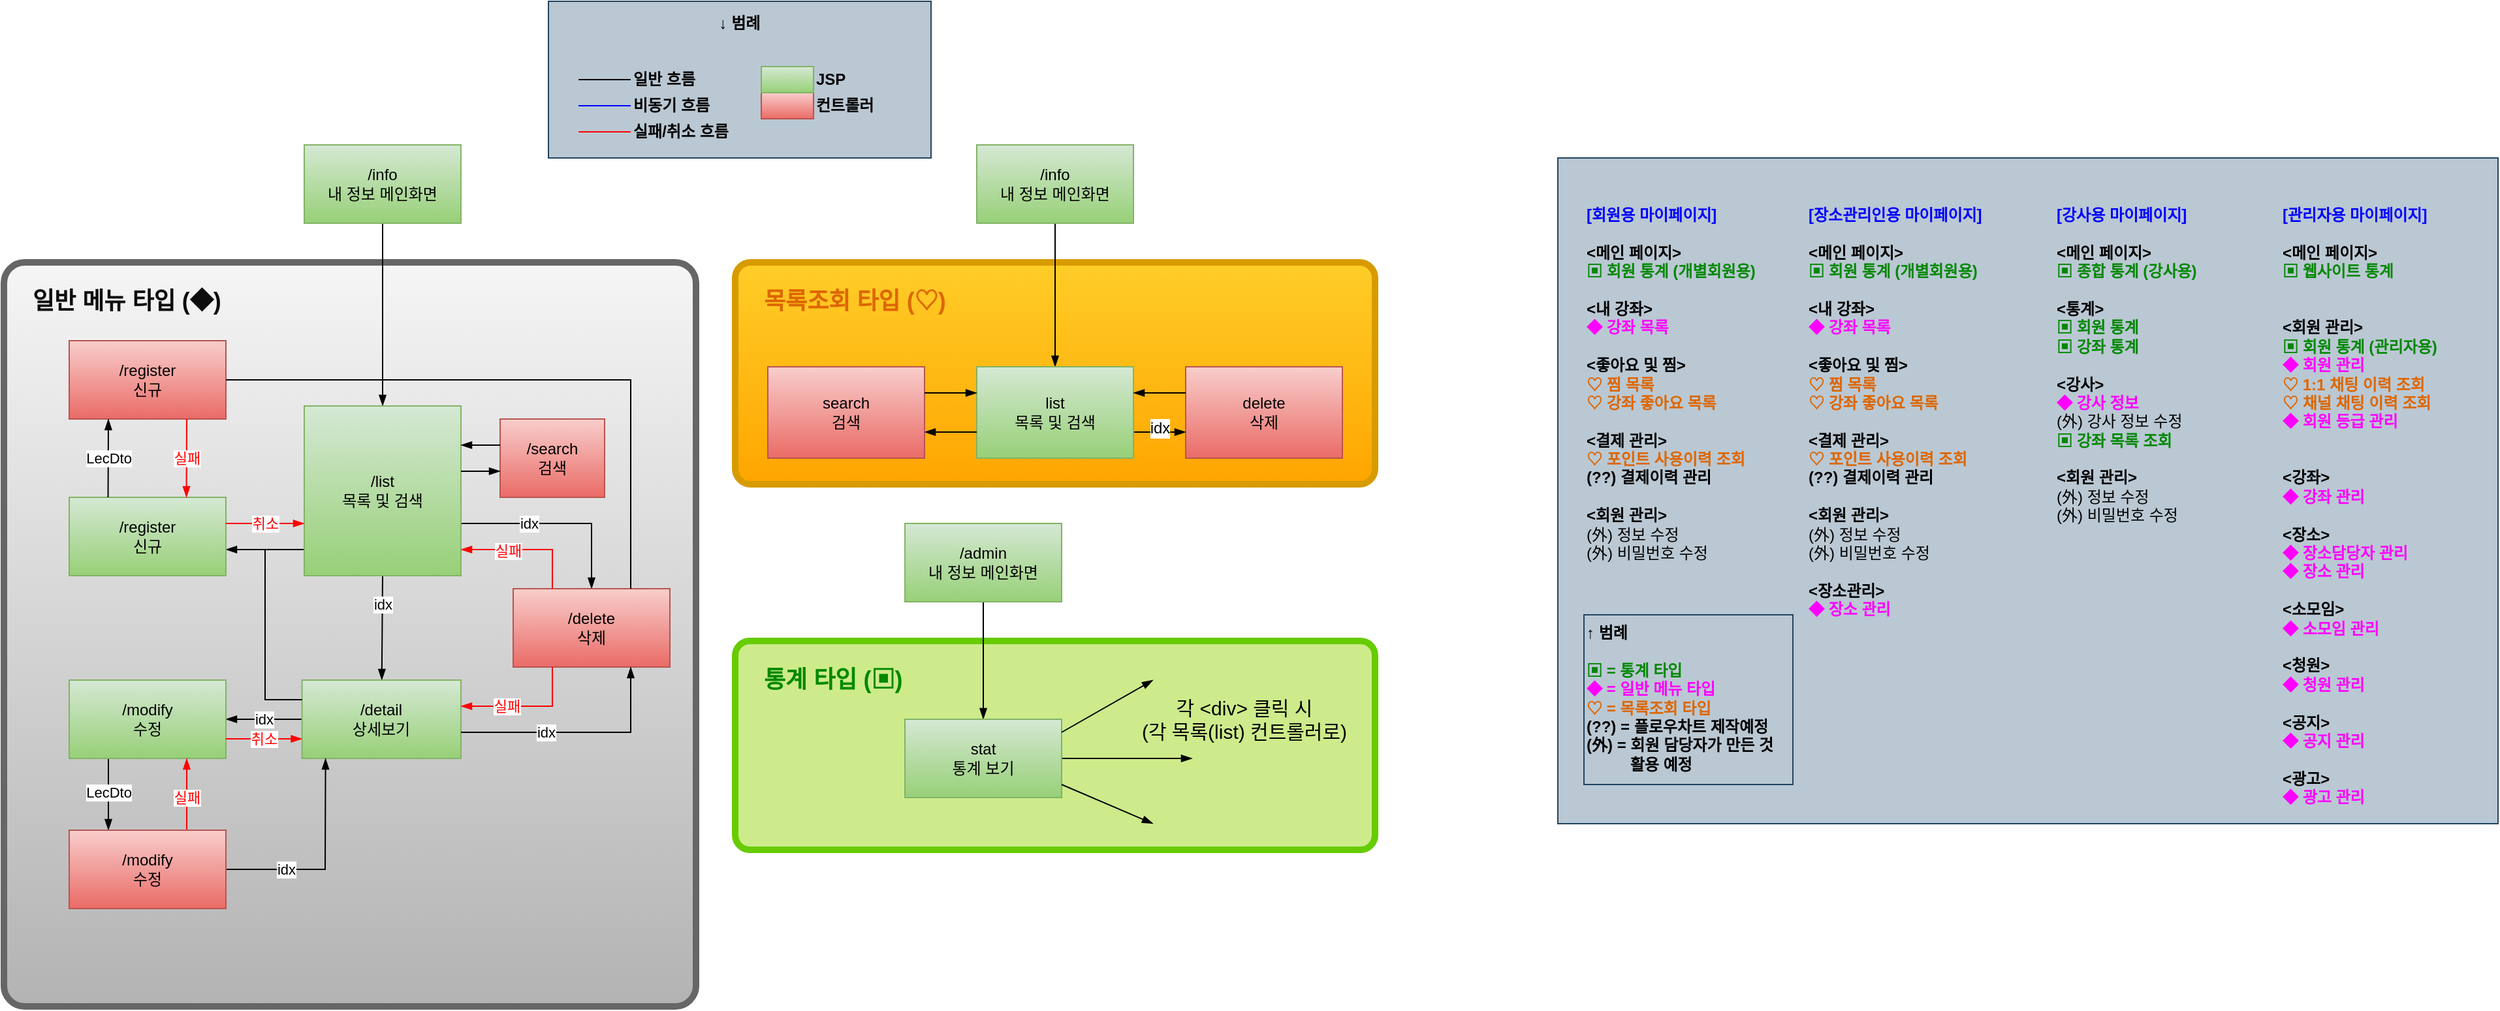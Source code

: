 <mxfile>
    <diagram id="RmZjZkCMfIwHBtA9lcZL" name="페이지-1">
        <mxGraphModel dx="1294" dy="606" grid="1" gridSize="10" guides="1" tooltips="1" connect="1" arrows="1" fold="1" page="1" pageScale="1" pageWidth="827" pageHeight="1169" math="0" shadow="0">
            <root>
                <mxCell id="0"/>
                <mxCell id="1" parent="0"/>
                <mxCell id="256" value="&lt;b&gt;↓ 범례&lt;br&gt;&lt;br&gt;&lt;br&gt;&lt;br&gt;&lt;br&gt;&lt;br&gt;&lt;br&gt;&lt;/b&gt;" style="rounded=0;whiteSpace=wrap;html=1;labelBackgroundColor=none;fontSize=12;strokeColor=#23445d;fillColor=#bac8d3;" parent="1" vertex="1">
                    <mxGeometry x="657" y="190" width="293" height="120" as="geometry"/>
                </mxCell>
                <mxCell id="255" value="" style="rounded=0;whiteSpace=wrap;html=1;labelBackgroundColor=#ffffff;fontSize=12;strokeColor=#23445d;fillColor=#bac8d3;" parent="1" vertex="1">
                    <mxGeometry x="1430" y="310" width="720" height="510" as="geometry"/>
                </mxCell>
                <mxCell id="249" value="&lt;font color=&quot;#0000ff&quot;&gt;&lt;span&gt;[관리자용 마이페이지]&lt;/span&gt;&lt;br&gt;&lt;/font&gt;&lt;br&gt;&amp;lt;메인 페이지&amp;gt;&lt;br&gt;&lt;font color=&quot;#008800&quot;&gt;▣ 웹사이트 통계&lt;br&gt;&lt;/font&gt;&lt;br&gt;&lt;br&gt;&amp;lt;회원 관리&amp;gt;&lt;br&gt;&lt;font color=&quot;#008800&quot;&gt;▣&amp;nbsp;회원 통계 (관리자용)&lt;br&gt;&lt;/font&gt;&lt;font color=&quot;#ff00ff&quot;&gt;◆&amp;nbsp;회원 관리&lt;br&gt;&lt;/font&gt;&lt;font color=&quot;#dd6600&quot;&gt;♡ 1:1 채팅 이력 조회&lt;br&gt;♡ 채널 채팅 이력 조회&lt;br&gt;&lt;/font&gt;&lt;font color=&quot;#ff00ff&quot;&gt;◆&amp;nbsp;회원 등급 관리&lt;br&gt;&lt;/font&gt;&lt;br&gt;&lt;br&gt;&amp;lt;강좌&amp;gt;&lt;br&gt;&lt;font color=&quot;#ff00ff&quot;&gt;◆&amp;nbsp;강좌 관리&lt;br&gt;&lt;/font&gt;&lt;br&gt;&amp;lt;장소&amp;gt;&lt;br&gt;&lt;font color=&quot;#ff00ff&quot;&gt;◆&amp;nbsp;장소담당자 관리&lt;/font&gt;&lt;br style=&quot;font-family: &amp;#34;helvetica&amp;#34;&quot;&gt;&lt;span style=&quot;color: rgb(255 , 0 , 255)&quot;&gt;◆ 장소 관리&lt;/span&gt;&lt;font color=&quot;#ff00ff&quot;&gt;&lt;br&gt;&lt;/font&gt;&lt;br&gt;&amp;lt;소모임&amp;gt;&lt;br&gt;&lt;font color=&quot;#ff00ff&quot;&gt;◆ 소모임 관리&lt;br&gt;&lt;/font&gt;&lt;br&gt;&amp;lt;청원&amp;gt;&lt;br&gt;&lt;font color=&quot;#ff00ff&quot;&gt;◆&amp;nbsp;청원 관리&lt;br&gt;&lt;/font&gt;&lt;br&gt;&amp;lt;공지&amp;gt;&lt;br&gt;&lt;font color=&quot;#ff00ff&quot;&gt;◆&amp;nbsp;공지 관리&lt;br&gt;&lt;/font&gt;&lt;br&gt;&amp;lt;광고&amp;gt;&lt;br&gt;&lt;font color=&quot;#ff00ff&quot;&gt;◆&amp;nbsp;광고 관리&lt;/font&gt;" style="text;whiteSpace=wrap;html=1;fontSize=12;fontStyle=1;shadow=0;" parent="1" vertex="1">
                    <mxGeometry x="1983" y="340" width="140" height="450" as="geometry"/>
                </mxCell>
                <mxCell id="248" value="" style="rounded=1;whiteSpace=wrap;html=1;arcSize=7;gradientColor=#ffa500;fillColor=#ffcd28;strokeColor=#d79b00;strokeWidth=5;" parent="1" vertex="1">
                    <mxGeometry x="800" y="390" width="490" height="170" as="geometry"/>
                </mxCell>
                <mxCell id="245" value="" style="rounded=1;whiteSpace=wrap;html=1;arcSize=3;gradientColor=#b3b3b3;fillColor=#f5f5f5;strokeColor=#666666;strokeWidth=5;" parent="1" vertex="1">
                    <mxGeometry x="240" y="390" width="530" height="570" as="geometry"/>
                </mxCell>
                <mxCell id="233" value="" style="rounded=1;whiteSpace=wrap;html=1;arcSize=7;fillColor=#cdeb8b;strokeWidth=5;strokeColor=#66CC00;" parent="1" vertex="1">
                    <mxGeometry x="800" y="680" width="490" height="160" as="geometry"/>
                </mxCell>
                <mxCell id="6" value="" style="edgeStyle=none;html=1;entryX=0.5;entryY=0;entryDx=0;entryDy=0;endArrow=blockThin;endFill=1;" parent="1" source="7" target="13" edge="1">
                    <mxGeometry relative="1" as="geometry"/>
                </mxCell>
                <mxCell id="7" value="/info&lt;br&gt;내 정보 메인화면" style="rounded=0;whiteSpace=wrap;html=1;fillColor=#d5e8d4;strokeColor=#82b366;gradientColor=#97d077;" parent="1" vertex="1">
                    <mxGeometry x="470.0" y="300" width="120" height="60" as="geometry"/>
                </mxCell>
                <mxCell id="8" value="" style="edgeStyle=none;html=1;endArrow=blockThin;endFill=1;exitX=0.5;exitY=1;exitDx=0;exitDy=0;" parent="1" source="13" target="17" edge="1">
                    <mxGeometry relative="1" as="geometry">
                        <mxPoint x="618" y="750" as="targetPoint"/>
                        <Array as="points"/>
                    </mxGeometry>
                </mxCell>
                <mxCell id="9" value="&lt;font&gt;idx&lt;/font&gt;" style="edgeLabel;html=1;align=center;verticalAlign=middle;resizable=0;points=[];" parent="8" vertex="1" connectable="0">
                    <mxGeometry x="0.4" y="1" relative="1" as="geometry">
                        <mxPoint x="-1" y="-34" as="offset"/>
                    </mxGeometry>
                </mxCell>
                <mxCell id="10" value="" style="edgeStyle=none;rounded=0;html=1;entryX=0.5;entryY=0;entryDx=0;entryDy=0;endArrow=blockThin;endFill=1;" parent="1" target="18" edge="1">
                    <mxGeometry relative="1" as="geometry">
                        <mxPoint x="678.29" y="590" as="targetPoint"/>
                        <Array as="points">
                            <mxPoint x="690" y="590"/>
                        </Array>
                        <mxPoint x="590" y="590" as="sourcePoint"/>
                    </mxGeometry>
                </mxCell>
                <mxCell id="11" value="idx" style="edgeLabel;html=1;align=center;verticalAlign=middle;resizable=0;points=[];" parent="10" vertex="1" connectable="0">
                    <mxGeometry x="0.167" y="-2" relative="1" as="geometry">
                        <mxPoint x="-36" y="-2" as="offset"/>
                    </mxGeometry>
                </mxCell>
                <mxCell id="12" value="" style="edgeStyle=none;rounded=0;html=1;fontColor=#0D0D0D;startArrow=none;startFill=0;endArrow=blockThin;endFill=1;entryX=1;entryY=0.667;entryDx=0;entryDy=0;entryPerimeter=0;" parent="1" target="26" edge="1">
                    <mxGeometry relative="1" as="geometry">
                        <mxPoint x="470" y="610" as="sourcePoint"/>
                    </mxGeometry>
                </mxCell>
                <mxCell id="13" value="/list&lt;br&gt;목록 및 검색" style="rounded=0;whiteSpace=wrap;html=1;fillColor=#d5e8d4;strokeColor=#82b366;gradientColor=#97d077;" parent="1" vertex="1">
                    <mxGeometry x="470" y="500" width="120" height="130" as="geometry"/>
                </mxCell>
                <mxCell id="14" value="" style="edgeStyle=none;rounded=0;html=1;fontColor=#0D0D0D;startArrow=none;startFill=0;endArrow=blockThin;endFill=1;entryX=1;entryY=0.5;entryDx=0;entryDy=0;" parent="1" target="33" edge="1">
                    <mxGeometry relative="1" as="geometry">
                        <mxPoint x="410" y="737" as="targetPoint"/>
                        <Array as="points"/>
                        <mxPoint x="468" y="740" as="sourcePoint"/>
                    </mxGeometry>
                </mxCell>
                <mxCell id="15" value="idx" style="edgeLabel;html=1;align=center;verticalAlign=middle;resizable=0;points=[];" parent="14" vertex="1" connectable="0">
                    <mxGeometry x="-0.378" relative="1" as="geometry">
                        <mxPoint x="-11" as="offset"/>
                    </mxGeometry>
                </mxCell>
                <mxCell id="17" value="/detail&lt;br&gt;상세보기" style="rounded=0;whiteSpace=wrap;html=1;fillColor=#d5e8d4;strokeColor=#82b366;gradientColor=#97d077;" parent="1" vertex="1">
                    <mxGeometry x="468.29" y="710" width="121.71" height="60" as="geometry"/>
                </mxCell>
                <mxCell id="18" value="/delete&lt;br&gt;삭제" style="rounded=0;whiteSpace=wrap;html=1;fillColor=#f8cecc;strokeColor=#b85450;gradientColor=#ea6b66;" parent="1" vertex="1">
                    <mxGeometry x="630" y="640" width="120" height="60" as="geometry"/>
                </mxCell>
                <mxCell id="19" value="" style="endArrow=none;html=1;entryX=0.75;entryY=0;entryDx=0;entryDy=0;rounded=0;" parent="1" target="18" edge="1">
                    <mxGeometry width="50" height="50" relative="1" as="geometry">
                        <mxPoint x="530" y="480" as="sourcePoint"/>
                        <mxPoint x="798.29" y="560" as="targetPoint"/>
                        <Array as="points">
                            <mxPoint x="720" y="480"/>
                        </Array>
                    </mxGeometry>
                </mxCell>
                <mxCell id="20" value="" style="endArrow=blockThin;html=1;fontColor=#000000;rounded=0;endFill=1;strokeColor=#FF0000;exitX=0.25;exitY=0;exitDx=0;exitDy=0;" parent="1" source="18" edge="1">
                    <mxGeometry width="50" height="50" relative="1" as="geometry">
                        <mxPoint x="728.29" y="620" as="sourcePoint"/>
                        <mxPoint x="590" y="610" as="targetPoint"/>
                        <Array as="points">
                            <mxPoint x="660" y="610"/>
                        </Array>
                    </mxGeometry>
                </mxCell>
                <mxCell id="21" value="&lt;font color=&quot;#ff0000&quot;&gt;실패&lt;br&gt;&lt;/font&gt;" style="edgeLabel;html=1;align=center;verticalAlign=middle;resizable=0;points=[];fontColor=#000000;" parent="20" vertex="1" connectable="0">
                    <mxGeometry x="-0.005" y="-1" relative="1" as="geometry">
                        <mxPoint x="-14" y="2" as="offset"/>
                    </mxGeometry>
                </mxCell>
                <mxCell id="22" value="" style="endArrow=blockThin;html=1;fontColor=#000000;exitX=0.25;exitY=1;exitDx=0;exitDy=0;rounded=0;endFill=1;strokeColor=#FF0000;entryX=1;entryY=0.333;entryDx=0;entryDy=0;entryPerimeter=0;" parent="1" source="18" target="17" edge="1">
                    <mxGeometry width="50" height="50" relative="1" as="geometry">
                        <mxPoint x="668.29" y="655" as="sourcePoint"/>
                        <mxPoint x="590" y="759" as="targetPoint"/>
                        <Array as="points">
                            <mxPoint x="660" y="730"/>
                        </Array>
                    </mxGeometry>
                </mxCell>
                <mxCell id="23" value="실패" style="edgeLabel;html=1;align=center;verticalAlign=middle;resizable=0;points=[];fontColor=#FF0000;" parent="22" vertex="1" connectable="0">
                    <mxGeometry x="0.168" y="-1" relative="1" as="geometry">
                        <mxPoint x="-7" y="1" as="offset"/>
                    </mxGeometry>
                </mxCell>
                <mxCell id="26" value="/register&lt;br&gt;신규" style="rounded=0;whiteSpace=wrap;html=1;fillColor=#d5e8d4;strokeColor=#82b366;gradientColor=#97d077;" parent="1" vertex="1">
                    <mxGeometry x="290" y="570" width="120" height="60" as="geometry"/>
                </mxCell>
                <mxCell id="29" value="/register&lt;br&gt;신규" style="rounded=0;whiteSpace=wrap;html=1;fillColor=#f8cecc;strokeColor=#b85450;gradientColor=#ea6b66;" parent="1" vertex="1">
                    <mxGeometry x="290" y="450" width="120" height="60" as="geometry"/>
                </mxCell>
                <mxCell id="30" value="" style="endArrow=none;html=1;fontColor=#0D0D0D;" parent="1" edge="1">
                    <mxGeometry width="50" height="50" relative="1" as="geometry">
                        <mxPoint x="410" y="480" as="sourcePoint"/>
                        <mxPoint x="531" y="480" as="targetPoint"/>
                    </mxGeometry>
                </mxCell>
                <mxCell id="31" value="" style="edgeStyle=none;rounded=0;html=1;startArrow=none;startFill=0;endArrow=blockThin;endFill=1;entryX=0.25;entryY=0;entryDx=0;entryDy=0;exitX=0.25;exitY=1;exitDx=0;exitDy=0;" parent="1" source="33" target="41" edge="1">
                    <mxGeometry relative="1" as="geometry"/>
                </mxCell>
                <mxCell id="32" value="LecDto" style="edgeLabel;html=1;align=center;verticalAlign=middle;resizable=0;points=[];" parent="31" vertex="1" connectable="0">
                    <mxGeometry x="-0.613" y="1" relative="1" as="geometry">
                        <mxPoint x="-1" y="15" as="offset"/>
                    </mxGeometry>
                </mxCell>
                <mxCell id="33" value="/modify&lt;br&gt;수정" style="rounded=0;whiteSpace=wrap;html=1;fillColor=#d5e8d4;strokeColor=#82b366;gradientColor=#97d077;" parent="1" vertex="1">
                    <mxGeometry x="290" y="710" width="120" height="60" as="geometry"/>
                </mxCell>
                <mxCell id="36" value="" style="endArrow=none;html=1;fontColor=#0D0D0D;rounded=0;exitX=0;exitY=0.25;exitDx=0;exitDy=0;" parent="1" source="17" edge="1">
                    <mxGeometry width="50" height="50" relative="1" as="geometry">
                        <mxPoint x="468" y="750" as="sourcePoint"/>
                        <mxPoint x="440" y="610" as="targetPoint"/>
                        <Array as="points">
                            <mxPoint x="440" y="725"/>
                        </Array>
                    </mxGeometry>
                </mxCell>
                <mxCell id="37" value="" style="edgeStyle=none;rounded=0;html=1;fontColor=#FFFFFF;startArrow=none;startFill=0;endArrow=blockThin;endFill=1;entryX=0.148;entryY=1;entryDx=0;entryDy=0;entryPerimeter=0;" parent="1" source="41" target="17" edge="1">
                    <mxGeometry relative="1" as="geometry">
                        <Array as="points">
                            <mxPoint x="486" y="855"/>
                        </Array>
                        <mxPoint x="450" y="830" as="targetPoint"/>
                    </mxGeometry>
                </mxCell>
                <mxCell id="38" value="idx" style="edgeLabel;html=1;align=center;verticalAlign=middle;resizable=0;points=[];" parent="37" vertex="1" connectable="0">
                    <mxGeometry x="-0.262" relative="1" as="geometry">
                        <mxPoint x="-14" as="offset"/>
                    </mxGeometry>
                </mxCell>
                <mxCell id="39" value="" style="edgeStyle=none;rounded=0;html=1;fontColor=#FFFFFF;startArrow=none;startFill=0;endArrow=blockThin;endFill=1;entryX=0.75;entryY=1;entryDx=0;entryDy=0;exitX=0.75;exitY=0;exitDx=0;exitDy=0;strokeColor=#FF0000;" parent="1" source="41" target="33" edge="1">
                    <mxGeometry relative="1" as="geometry"/>
                </mxCell>
                <mxCell id="40" value="&lt;font color=&quot;#ff0000&quot;&gt;실패&lt;/font&gt;" style="edgeLabel;html=1;align=center;verticalAlign=middle;resizable=0;points=[];fontColor=#FFFFFF;" parent="39" vertex="1" connectable="0">
                    <mxGeometry x="-0.487" relative="1" as="geometry">
                        <mxPoint y="-11" as="offset"/>
                    </mxGeometry>
                </mxCell>
                <mxCell id="41" value="/modify&lt;br&gt;수정" style="rounded=0;whiteSpace=wrap;html=1;fillColor=#f8cecc;strokeColor=#b85450;gradientColor=#ea6b66;" parent="1" vertex="1">
                    <mxGeometry x="290" y="825" width="120" height="60" as="geometry"/>
                </mxCell>
                <mxCell id="45" value="" style="edgeStyle=none;rounded=0;html=1;entryX=0.75;entryY=1;entryDx=0;entryDy=0;exitX=1;exitY=0.667;exitDx=0;exitDy=0;endArrow=blockThin;endFill=1;exitPerimeter=0;" parent="1" source="17" target="18" edge="1">
                    <mxGeometry relative="1" as="geometry">
                        <mxPoint x="728.29" y="650.0" as="targetPoint"/>
                        <Array as="points">
                            <mxPoint x="720" y="750"/>
                        </Array>
                        <mxPoint x="590" y="780" as="sourcePoint"/>
                    </mxGeometry>
                </mxCell>
                <mxCell id="46" value="idx" style="edgeLabel;html=1;align=center;verticalAlign=middle;resizable=0;points=[];rotation=0;" parent="45" vertex="1" connectable="0">
                    <mxGeometry x="0.167" y="-2" relative="1" as="geometry">
                        <mxPoint x="-40" y="-2" as="offset"/>
                    </mxGeometry>
                </mxCell>
                <mxCell id="48" value="" style="endArrow=none;html=1;fontColor=#000000;strokeColor=#0000FF;fontStyle=1" parent="1" target="49" edge="1">
                    <mxGeometry width="50" height="50" relative="1" as="geometry">
                        <mxPoint x="680" y="270" as="sourcePoint"/>
                        <mxPoint x="720" y="270" as="targetPoint"/>
                    </mxGeometry>
                </mxCell>
                <mxCell id="49" value="비동기 흐름" style="text;html=1;strokeColor=none;fillColor=none;align=left;verticalAlign=middle;whiteSpace=wrap;rounded=0;fontColor=#000000;fontStyle=1" parent="1" vertex="1">
                    <mxGeometry x="720" y="260" width="70" height="20" as="geometry"/>
                </mxCell>
                <mxCell id="50" value="" style="endArrow=none;html=1;fontColor=#000000;fontStyle=1" parent="1" target="51" edge="1">
                    <mxGeometry width="50" height="50" relative="1" as="geometry">
                        <mxPoint x="680" y="250" as="sourcePoint"/>
                        <mxPoint x="720" y="250" as="targetPoint"/>
                    </mxGeometry>
                </mxCell>
                <mxCell id="51" value="일반 흐름" style="text;html=1;strokeColor=none;fillColor=none;align=left;verticalAlign=middle;whiteSpace=wrap;rounded=0;fontColor=#000000;fontStyle=1" parent="1" vertex="1">
                    <mxGeometry x="720" y="240" width="70" height="20" as="geometry"/>
                </mxCell>
                <mxCell id="75" value="" style="endArrow=none;html=1;fontColor=#000000;strokeColor=#FF0000;fontStyle=1" parent="1" target="76" edge="1">
                    <mxGeometry width="50" height="50" relative="1" as="geometry">
                        <mxPoint x="680" y="290" as="sourcePoint"/>
                        <mxPoint x="720" y="290" as="targetPoint"/>
                    </mxGeometry>
                </mxCell>
                <mxCell id="76" value="실패/취소 흐름" style="text;html=1;strokeColor=none;fillColor=none;align=left;verticalAlign=middle;whiteSpace=wrap;rounded=0;fontColor=#000000;fontStyle=1" parent="1" vertex="1">
                    <mxGeometry x="720" y="280" width="90" height="20" as="geometry"/>
                </mxCell>
                <mxCell id="81" value="" style="group;fontStyle=1" parent="1" vertex="1" connectable="0">
                    <mxGeometry x="820" y="260" width="110" height="20" as="geometry"/>
                </mxCell>
                <mxCell id="78" value="컨트롤러" style="text;html=1;strokeColor=none;fillColor=none;align=left;verticalAlign=middle;whiteSpace=wrap;rounded=0;fontColor=#000000;fontStyle=1" parent="81" vertex="1">
                    <mxGeometry x="40" width="70" height="20" as="geometry"/>
                </mxCell>
                <mxCell id="80" value="" style="rounded=0;whiteSpace=wrap;html=1;fillColor=#f8cecc;strokeColor=#b85450;gradientColor=#ea6b66;fontStyle=1" parent="81" vertex="1">
                    <mxGeometry width="40" height="20" as="geometry"/>
                </mxCell>
                <mxCell id="82" value="" style="group;fontStyle=1" parent="1" vertex="1" connectable="0">
                    <mxGeometry x="820" y="240" width="110" height="20" as="geometry"/>
                </mxCell>
                <mxCell id="83" value="JSP" style="text;html=1;strokeColor=none;fillColor=none;align=left;verticalAlign=middle;whiteSpace=wrap;rounded=0;fontColor=#000000;fontStyle=1" parent="82" vertex="1">
                    <mxGeometry x="40" width="70" height="20" as="geometry"/>
                </mxCell>
                <mxCell id="84" value="" style="rounded=0;whiteSpace=wrap;html=1;fillColor=#d5e8d4;strokeColor=#82b366;gradientColor=#97d077;fontStyle=1" parent="82" vertex="1">
                    <mxGeometry width="40" height="20" as="geometry"/>
                </mxCell>
                <mxCell id="96" value="" style="edgeStyle=none;rounded=0;html=1;fontColor=#0D0D0D;startArrow=none;startFill=0;endArrow=blockThin;endFill=1;exitX=1;exitY=0.333;exitDx=0;exitDy=0;exitPerimeter=0;strokeColor=#FF0000;" parent="1" source="26" edge="1">
                    <mxGeometry relative="1" as="geometry">
                        <mxPoint x="400" y="620" as="sourcePoint"/>
                        <mxPoint x="470" y="590" as="targetPoint"/>
                    </mxGeometry>
                </mxCell>
                <mxCell id="97" value="&lt;font color=&quot;#ff0000&quot;&gt;취소&lt;/font&gt;" style="edgeLabel;html=1;align=center;verticalAlign=middle;resizable=0;points=[];" parent="96" vertex="1" connectable="0">
                    <mxGeometry x="-0.354" relative="1" as="geometry">
                        <mxPoint x="10" as="offset"/>
                    </mxGeometry>
                </mxCell>
                <mxCell id="100" value="" style="edgeStyle=none;rounded=0;html=1;startArrow=blockThin;startFill=1;endArrow=none;endFill=0;entryX=0.25;entryY=0;entryDx=0;entryDy=0;exitX=0.25;exitY=1;exitDx=0;exitDy=0;" parent="1" source="29" edge="1">
                    <mxGeometry relative="1" as="geometry">
                        <mxPoint x="319.76" y="515.0" as="sourcePoint"/>
                        <mxPoint x="319.76" y="570" as="targetPoint"/>
                    </mxGeometry>
                </mxCell>
                <mxCell id="101" value="LecDto" style="edgeLabel;html=1;align=center;verticalAlign=middle;resizable=0;points=[];" parent="100" vertex="1" connectable="0">
                    <mxGeometry x="-0.613" y="1" relative="1" as="geometry">
                        <mxPoint x="-1" y="18" as="offset"/>
                    </mxGeometry>
                </mxCell>
                <mxCell id="102" value="" style="edgeStyle=none;rounded=0;html=1;fontColor=#FFFFFF;startArrow=blockThin;startFill=1;endArrow=none;endFill=0;exitX=0.75;exitY=0;exitDx=0;exitDy=0;strokeColor=#FF0000;" parent="1" edge="1">
                    <mxGeometry relative="1" as="geometry">
                        <mxPoint x="379.76" y="570" as="sourcePoint"/>
                        <mxPoint x="380" y="510" as="targetPoint"/>
                    </mxGeometry>
                </mxCell>
                <mxCell id="103" value="&lt;font color=&quot;#ff0000&quot;&gt;실패&lt;/font&gt;" style="edgeLabel;html=1;align=center;verticalAlign=middle;resizable=0;points=[];fontColor=#FFFFFF;" parent="102" vertex="1" connectable="0">
                    <mxGeometry x="-0.487" relative="1" as="geometry">
                        <mxPoint y="-15" as="offset"/>
                    </mxGeometry>
                </mxCell>
                <mxCell id="105" value="" style="edgeStyle=none;rounded=0;html=1;fontColor=#0D0D0D;startArrow=none;startFill=0;endArrow=blockThin;endFill=1;strokeColor=#FF0000;exitX=1;exitY=0.75;exitDx=0;exitDy=0;entryX=0;entryY=0.75;entryDx=0;entryDy=0;" parent="1" source="33" target="17" edge="1">
                    <mxGeometry relative="1" as="geometry">
                        <mxPoint x="350" y="750" as="sourcePoint"/>
                        <mxPoint x="410" y="800" as="targetPoint"/>
                    </mxGeometry>
                </mxCell>
                <mxCell id="106" value="&lt;font color=&quot;#ff0000&quot;&gt;취소&lt;/font&gt;" style="edgeLabel;html=1;align=center;verticalAlign=middle;resizable=0;points=[];" parent="105" vertex="1" connectable="0">
                    <mxGeometry x="-0.354" relative="1" as="geometry">
                        <mxPoint x="10" as="offset"/>
                    </mxGeometry>
                </mxCell>
                <mxCell id="150" value="" style="edgeStyle=none;html=1;endArrow=blockThin;endFill=1;" parent="1" source="151" target="203" edge="1">
                    <mxGeometry relative="1" as="geometry">
                        <mxPoint x="1285" y="590" as="targetPoint"/>
                    </mxGeometry>
                </mxCell>
                <mxCell id="151" value="/info&lt;br&gt;내 정보 메인화면" style="rounded=0;whiteSpace=wrap;html=1;fillColor=#d5e8d4;strokeColor=#82b366;gradientColor=#97d077;" parent="1" vertex="1">
                    <mxGeometry x="985" y="300" width="120" height="60" as="geometry"/>
                </mxCell>
                <mxCell id="85" value="일반 메뉴 타입 (◆)" style="text;html=1;strokeColor=none;fillColor=none;align=left;verticalAlign=middle;whiteSpace=wrap;rounded=0;fontStyle=1;fontSize=18;fontColor=#0D0D0D;" parent="1" vertex="1">
                    <mxGeometry x="260" y="410" width="254" height="20" as="geometry"/>
                </mxCell>
                <mxCell id="194" value="/search&lt;br&gt;검색" style="rounded=0;whiteSpace=wrap;html=1;fillColor=#f8cecc;strokeColor=#b85450;gradientColor=#ea6b66;" parent="1" vertex="1">
                    <mxGeometry x="620" y="510" width="80" height="60" as="geometry"/>
                </mxCell>
                <mxCell id="214" value="목록조회 타입 (♡)" style="text;html=1;strokeColor=none;fillColor=none;align=left;verticalAlign=middle;whiteSpace=wrap;rounded=0;fontStyle=1;fontSize=18;fontColor=#DD6600;" parent="1" vertex="1">
                    <mxGeometry x="820" y="410" width="190" height="20" as="geometry"/>
                </mxCell>
                <mxCell id="161" value="delete&lt;br&gt;삭제" style="rounded=0;whiteSpace=wrap;html=1;fillColor=#f8cecc;strokeColor=#b85450;gradientColor=#ea6b66;" parent="1" vertex="1">
                    <mxGeometry x="1145" y="470" width="120" height="70" as="geometry"/>
                </mxCell>
                <mxCell id="204" value="" style="edgeStyle=none;html=1;fontSize=18;fontColor=#666600;startArrow=none;startFill=0;endArrow=blockThin;endFill=1;strokeColor=#000000;exitX=1;exitY=0.714;exitDx=0;exitDy=0;exitPerimeter=0;" parent="1" source="203" edge="1">
                    <mxGeometry x="795" y="410" as="geometry">
                        <mxPoint x="1145" y="520" as="targetPoint"/>
                    </mxGeometry>
                </mxCell>
                <mxCell id="206" value="&lt;font color=&quot;#000000&quot; style=&quot;font-size: 12px;&quot;&gt;idx&lt;/font&gt;" style="edgeLabel;html=1;align=center;verticalAlign=middle;resizable=0;points=[];fontSize=12;fontColor=#666600;" parent="204" vertex="1" connectable="0">
                    <mxGeometry x="-0.448" y="1" relative="1" as="geometry">
                        <mxPoint x="9" y="-2" as="offset"/>
                    </mxGeometry>
                </mxCell>
                <mxCell id="203" value="list&lt;br&gt;목록 및 검색" style="rounded=0;whiteSpace=wrap;html=1;fillColor=#d5e8d4;strokeColor=#82b366;gradientColor=#97d077;" parent="1" vertex="1">
                    <mxGeometry x="985" y="470" width="120" height="70" as="geometry"/>
                </mxCell>
                <mxCell id="205" value="" style="edgeStyle=none;html=1;fontSize=18;fontColor=#666600;startArrow=none;startFill=0;endArrow=blockThin;endFill=1;strokeColor=#000000;exitX=0;exitY=0.286;exitDx=0;exitDy=0;exitPerimeter=0;entryX=1;entryY=0.286;entryDx=0;entryDy=0;entryPerimeter=0;" parent="1" source="161" target="203" edge="1">
                    <mxGeometry x="795" y="410" as="geometry">
                        <mxPoint x="1115" y="480" as="targetPoint"/>
                    </mxGeometry>
                </mxCell>
                <mxCell id="219" value="" style="edgeStyle=none;html=1;endArrow=blockThin;endFill=1;" parent="1" source="220" target="225" edge="1">
                    <mxGeometry relative="1" as="geometry">
                        <mxPoint x="1270" y="860" as="targetPoint"/>
                    </mxGeometry>
                </mxCell>
                <mxCell id="220" value="/admin&lt;br&gt;내 정보 메인화면" style="rounded=0;whiteSpace=wrap;html=1;fillColor=#d5e8d4;strokeColor=#82b366;gradientColor=#97d077;" parent="1" vertex="1">
                    <mxGeometry x="930" y="590" width="120" height="60" as="geometry"/>
                </mxCell>
                <mxCell id="221" value="통계 타입 (▣)" style="text;html=1;strokeColor=none;fillColor=none;align=left;verticalAlign=middle;whiteSpace=wrap;rounded=0;fontStyle=1;fontSize=18;fontColor=#008800;" parent="1" vertex="1">
                    <mxGeometry x="820" y="700" width="254" height="20" as="geometry"/>
                </mxCell>
                <mxCell id="223" value="" style="edgeStyle=none;html=1;fontSize=18;fontColor=#666600;startArrow=none;startFill=0;endArrow=blockThin;endFill=1;strokeColor=#000000;" parent="1" edge="1">
                    <mxGeometry x="780" y="680" as="geometry">
                        <mxPoint x="1050" y="770" as="sourcePoint"/>
                        <mxPoint x="1150" y="770" as="targetPoint"/>
                    </mxGeometry>
                </mxCell>
                <mxCell id="225" value="stat&lt;br&gt;통계 보기" style="rounded=0;whiteSpace=wrap;html=1;fillColor=#d5e8d4;strokeColor=#82b366;gradientColor=#97d077;" parent="1" vertex="1">
                    <mxGeometry x="930" y="740" width="120" height="60" as="geometry"/>
                </mxCell>
                <mxCell id="227" value="" style="edgeStyle=none;html=1;fontSize=18;fontColor=#666600;startArrow=none;startFill=0;endArrow=blockThin;endFill=1;strokeColor=#000000;" parent="1" edge="1">
                    <mxGeometry x="790" y="690" as="geometry">
                        <mxPoint x="1050" y="790" as="sourcePoint"/>
                        <mxPoint x="1120" y="820" as="targetPoint"/>
                    </mxGeometry>
                </mxCell>
                <mxCell id="229" value="" style="edgeStyle=none;html=1;fontSize=18;fontColor=#666600;startArrow=none;startFill=0;endArrow=blockThin;endFill=1;strokeColor=#000000;" parent="1" edge="1">
                    <mxGeometry x="780" y="645" as="geometry">
                        <mxPoint x="1050" y="750" as="sourcePoint"/>
                        <mxPoint x="1120" y="710" as="targetPoint"/>
                    </mxGeometry>
                </mxCell>
                <mxCell id="232" value="각 &amp;lt;div&amp;gt; 클릭 시&lt;br&gt;(각 목록(list) 컨트롤러로)" style="text;html=1;strokeColor=none;fillColor=none;align=center;verticalAlign=middle;whiteSpace=wrap;rounded=0;labelBackgroundColor=none;fontSize=15;" parent="1" vertex="1">
                    <mxGeometry x="1100" y="720" width="180" height="40" as="geometry"/>
                </mxCell>
                <mxCell id="246" value="" style="edgeStyle=none;rounded=0;html=1;fontSize=12;fontColor=#000000;startArrow=blockThin;startFill=1;endArrow=none;endFill=0;strokeColor=#000000;entryX=0;entryY=0.714;entryDx=0;entryDy=0;entryPerimeter=0;" parent="1" target="203" edge="1">
                    <mxGeometry relative="1" as="geometry">
                        <mxPoint x="945" y="520" as="sourcePoint"/>
                    </mxGeometry>
                </mxCell>
                <mxCell id="235" value="search&lt;br&gt;검색" style="rounded=0;whiteSpace=wrap;html=1;fillColor=#f8cecc;strokeColor=#b85450;gradientColor=#ea6b66;" parent="1" vertex="1">
                    <mxGeometry x="825" y="470" width="120" height="70" as="geometry"/>
                </mxCell>
                <mxCell id="242" value="" style="endArrow=blockThin;html=1;fontSize=12;fontColor=#000000;strokeColor=#000000;endFill=1;rounded=0;" parent="1" edge="1">
                    <mxGeometry width="50" height="50" relative="1" as="geometry">
                        <mxPoint x="590" y="550" as="sourcePoint"/>
                        <mxPoint x="620" y="550" as="targetPoint"/>
                        <Array as="points"/>
                    </mxGeometry>
                </mxCell>
                <mxCell id="244" value="" style="endArrow=none;html=1;fontSize=12;fontColor=#000000;strokeColor=#000000;endFill=0;startArrow=blockThin;startFill=1;rounded=0;entryX=0;entryY=0.333;entryDx=0;entryDy=0;entryPerimeter=0;" parent="1" target="194" edge="1">
                    <mxGeometry width="50" height="50" relative="1" as="geometry">
                        <mxPoint x="590" y="530" as="sourcePoint"/>
                        <mxPoint x="580" y="530" as="targetPoint"/>
                        <Array as="points"/>
                    </mxGeometry>
                </mxCell>
                <mxCell id="247" value="" style="endArrow=blockThin;html=1;fontSize=12;fontColor=#000000;strokeColor=#000000;exitX=1;exitY=0.286;exitDx=0;exitDy=0;exitPerimeter=0;entryX=0;entryY=0.286;entryDx=0;entryDy=0;entryPerimeter=0;endFill=1;" parent="1" source="235" target="203" edge="1">
                    <mxGeometry width="50" height="50" relative="1" as="geometry">
                        <mxPoint x="955" y="510" as="sourcePoint"/>
                        <mxPoint x="1005" y="460" as="targetPoint"/>
                    </mxGeometry>
                </mxCell>
                <mxCell id="250" value="&lt;span style=&quot;font-family: helvetica; font-size: 12px; font-style: normal; letter-spacing: normal; text-align: left; text-indent: 0px; text-transform: none; word-spacing: 0px; display: inline; float: none;&quot;&gt;&lt;span&gt;&lt;font color=&quot;#0000ff&quot;&gt;[회원용 마이페이지]&lt;/font&gt;&lt;/span&gt;&lt;/span&gt;&lt;br style=&quot;color: rgb(0, 0, 0); font-family: helvetica; font-size: 12px; font-style: normal; letter-spacing: normal; text-align: left; text-indent: 0px; text-transform: none; word-spacing: 0px;&quot;&gt;&lt;span style=&quot;font-family: helvetica; font-size: 12px; font-style: normal; letter-spacing: normal; text-align: left; text-indent: 0px; text-transform: none; word-spacing: 0px; display: inline; float: none;&quot;&gt;&lt;br&gt;&amp;lt;메인 페이지&amp;gt;&lt;br&gt;&lt;font color=&quot;#008800&quot;&gt;&lt;span style=&quot;font-family: &amp;quot;helvetica&amp;quot;&quot;&gt;▣&amp;nbsp;&lt;/span&gt;회원 통계 (개별회원용)&lt;br&gt;&lt;/font&gt;&lt;/span&gt;&lt;br&gt;&amp;lt;내 강좌&amp;gt;&lt;br&gt;&lt;font color=&quot;#ff00ff&quot;&gt;◆ 강좌 목록&lt;br style=&quot;font-family: helvetica; font-size: 12px; font-style: normal; letter-spacing: normal; text-align: left; text-indent: 0px; text-transform: none; word-spacing: 0px;&quot;&gt;&lt;/font&gt;&lt;span style=&quot;color: rgb(0, 0, 0); font-family: helvetica; font-size: 12px; font-style: normal; letter-spacing: normal; text-align: left; text-indent: 0px; text-transform: none; word-spacing: 0px; display: inline; float: none;&quot;&gt;&lt;br&gt;&lt;/span&gt;&amp;lt;좋아요 및 찜&amp;gt;&lt;br&gt;&lt;font color=&quot;#dd6600&quot;&gt;&lt;span style=&quot;font-family: &amp;quot;helvetica&amp;quot;&quot;&gt;♡ 찜 목록&lt;/span&gt;&lt;br style=&quot;font-family: &amp;quot;helvetica&amp;quot;&quot;&gt;&lt;span style=&quot;font-family: &amp;quot;helvetica&amp;quot;&quot;&gt;♡ 강좌 좋아요 목록&lt;/span&gt;&lt;/font&gt;&lt;br&gt;&lt;br&gt;&amp;lt;결제 관리&amp;gt;&lt;br style=&quot;color: rgb(0, 0, 0); font-family: helvetica; font-size: 12px; font-style: normal; letter-spacing: normal; text-align: left; text-indent: 0px; text-transform: none; word-spacing: 0px;&quot;&gt;&lt;font color=&quot;#dd6600&quot;&gt;&lt;span style=&quot;font-family: helvetica; font-size: 12px; font-style: normal; letter-spacing: normal; text-align: left; text-indent: 0px; text-transform: none; word-spacing: 0px; display: inline; float: none;&quot;&gt;♡ 포인트 사용이력 조회&lt;/span&gt;&lt;br style=&quot;font-family: helvetica; font-size: 12px; font-style: normal; letter-spacing: normal; text-align: left; text-indent: 0px; text-transform: none; word-spacing: 0px;&quot;&gt;&lt;/font&gt;&lt;span style=&quot;color: rgb(0, 0, 0); font-size: 12px; font-style: normal; letter-spacing: normal; text-align: left; text-indent: 0px; text-transform: none; word-spacing: 0px; display: inline; float: none;&quot;&gt;&lt;font face=&quot;helvetica&quot;&gt;(??) 결제이력 관리&lt;/font&gt;&lt;br&gt;&lt;br&gt;&lt;font face=&quot;helvetica&quot;&gt;&amp;lt;회원 관리&amp;gt;&lt;/font&gt;&lt;br&gt;&lt;/span&gt;&lt;span style=&quot;color: rgb(0, 0, 0); font-size: 12px; font-style: normal; letter-spacing: normal; text-align: left; text-indent: 0px; text-transform: none; word-spacing: 0px; display: inline; float: none; font-weight: normal;&quot;&gt;(外)&lt;/span&gt;&lt;span style=&quot;color: rgb(0, 0, 0); font-family: helvetica; font-size: 12px; font-style: normal; letter-spacing: normal; text-align: left; text-indent: 0px; text-transform: none; word-spacing: 0px; display: inline; float: none;&quot;&gt;&lt;span style=&quot;font-weight: normal&quot;&gt; 정보 수정&lt;br&gt;&lt;span style=&quot;font-family: &amp;quot;helvetica&amp;quot;&quot;&gt;(外)&lt;/span&gt;&lt;span style=&quot;font-family: &amp;quot;helvetica&amp;quot;&quot;&gt;&amp;nbsp;비밀번호 수정&lt;/span&gt;&lt;/span&gt;&lt;br style=&quot;font-family: &amp;quot;helvetica&amp;quot;&quot;&gt;&lt;/span&gt;" style="text;whiteSpace=wrap;html=1;fontSize=12;fontStyle=1;shadow=0;" parent="1" vertex="1">
                    <mxGeometry x="1450" y="340" width="150" height="290" as="geometry"/>
                </mxCell>
                <mxCell id="251" value="&lt;span style=&quot;font-family: helvetica; font-size: 12px; font-style: normal; letter-spacing: normal; text-align: left; text-indent: 0px; text-transform: none; word-spacing: 0px; display: inline; float: none;&quot;&gt;&lt;span&gt;&lt;font color=&quot;#0000ff&quot;&gt;[강사용 마이페이지]&lt;/font&gt;&lt;/span&gt;&lt;/span&gt;&lt;br style=&quot;color: rgb(0, 0, 0); font-family: helvetica; font-size: 12px; font-style: normal; letter-spacing: normal; text-align: left; text-indent: 0px; text-transform: none; word-spacing: 0px;&quot;&gt;&lt;span style=&quot;font-family: helvetica; font-size: 12px; font-style: normal; letter-spacing: normal; text-align: left; text-indent: 0px; text-transform: none; word-spacing: 0px; display: inline; float: none;&quot;&gt;&lt;br&gt;&amp;lt;메인 페이지&amp;gt;&lt;br&gt;&lt;font color=&quot;#008800&quot;&gt;&lt;span style=&quot;font-family: &amp;quot;helvetica&amp;quot;&quot;&gt;▣&amp;nbsp;&lt;/span&gt;종합 통계 (강사용)&lt;/font&gt;&lt;/span&gt;&lt;font color=&quot;#008800&quot;&gt;&lt;br style=&quot;font-family: helvetica; font-size: 12px; font-style: normal; letter-spacing: normal; text-align: left; text-indent: 0px; text-transform: none; word-spacing: 0px;&quot;&gt;&lt;/font&gt;&lt;span style=&quot;color: rgb(0, 0, 0); font-family: helvetica; font-size: 12px; font-style: normal; letter-spacing: normal; text-align: left; text-indent: 0px; text-transform: none; word-spacing: 0px; display: inline; float: none;&quot;&gt;&lt;br&gt;&amp;lt;통계&amp;gt;&lt;br&gt;&lt;/span&gt;&lt;font color=&quot;#008800&quot;&gt;▣ 회원 통계&lt;br&gt;▣&amp;nbsp;강좌 통계&lt;/font&gt;&lt;br&gt;&lt;br&gt;&amp;lt;강사&amp;gt;&lt;br&gt;&lt;font color=&quot;#ff00ff&quot;&gt;◆ 강사 정보&lt;br style=&quot;font-family: helvetica; font-size: 12px; font-style: normal; letter-spacing: normal; text-align: left; text-indent: 0px; text-transform: none; word-spacing: 0px;&quot;&gt;&lt;/font&gt;&lt;span style=&quot;font-family: helvetica; font-size: 12px; font-style: normal; letter-spacing: normal; text-align: left; text-indent: 0px; text-transform: none; word-spacing: 0px; display: inline; float: none;&quot;&gt;&lt;span style=&quot;font-weight: normal&quot;&gt;&lt;span style=&quot;color: rgb(0 , 0 , 0)&quot;&gt;(外)&lt;/span&gt;&amp;nbsp;강사 정보 수정&lt;/span&gt;&lt;br&gt;&lt;span style=&quot;color: rgb(0 , 136 , 0) ; font-family: &amp;quot;helvetica&amp;quot;&quot;&gt;▣&amp;nbsp;&lt;/span&gt;&lt;font color=&quot;#008800&quot;&gt;강좌 목록 조회&lt;/font&gt;&lt;br&gt;&lt;br&gt;&amp;lt;회원 관리&amp;gt;&lt;br&gt;&lt;span style=&quot;color: rgb(0 , 0 , 0) ; font-weight: normal&quot;&gt;&lt;span style=&quot;font-family: &amp;quot;helvetica&amp;quot;&quot;&gt;(外)&lt;/span&gt;&amp;nbsp;정보 수정&lt;br&gt;&lt;span style=&quot;font-family: &amp;quot;helvetica&amp;quot;&quot;&gt;(外)&lt;/span&gt;&amp;nbsp;비밀번호 수정&lt;/span&gt;&lt;br&gt;&lt;/span&gt;" style="text;whiteSpace=wrap;html=1;fontSize=12;fontStyle=1;shadow=0;" parent="1" vertex="1">
                    <mxGeometry x="1810" y="340" width="126" height="282.41" as="geometry"/>
                </mxCell>
                <mxCell id="254" value="↑ 범례&lt;br&gt;&lt;br&gt;&lt;font color=&quot;#008800&quot;&gt;▣ = 통계 타입&lt;/font&gt;&lt;br&gt;&lt;font color=&quot;#ff00ff&quot;&gt;◆ = 일반 메뉴 타입&lt;br&gt;&lt;/font&gt;&lt;font color=&quot;#dd6600&quot;&gt;♡ = 목록조회 타입&lt;/font&gt;&lt;br&gt;(??) = 플로우차트 제작예정&lt;br&gt;(外) = 회원 담당자가 만든 것&lt;br&gt;&amp;nbsp; &amp;nbsp; &amp;nbsp; &amp;nbsp; &amp;nbsp; 활용 예정" style="text;whiteSpace=wrap;html=1;fontSize=12;fontStyle=1;fillColor=#bac8d3;strokeColor=#23445d;" parent="1" vertex="1">
                    <mxGeometry x="1450" y="660" width="160" height="130" as="geometry"/>
                </mxCell>
                <mxCell id="257" value="&lt;span style=&quot;font-family: &amp;#34;helvetica&amp;#34; ; font-size: 12px ; font-style: normal ; letter-spacing: normal ; text-align: left ; text-indent: 0px ; text-transform: none ; word-spacing: 0px ; display: inline ; float: none&quot;&gt;&lt;span&gt;&lt;font color=&quot;#0000ff&quot;&gt;[장소관리인용 마이페이지]&lt;/font&gt;&lt;/span&gt;&lt;/span&gt;&lt;br style=&quot;color: rgb(0 , 0 , 0) ; font-family: &amp;#34;helvetica&amp;#34; ; font-size: 12px ; font-style: normal ; letter-spacing: normal ; text-align: left ; text-indent: 0px ; text-transform: none ; word-spacing: 0px&quot;&gt;&lt;span style=&quot;font-family: &amp;#34;helvetica&amp;#34; ; font-size: 12px ; font-style: normal ; letter-spacing: normal ; text-align: left ; text-indent: 0px ; text-transform: none ; word-spacing: 0px ; display: inline ; float: none&quot;&gt;&lt;br&gt;&amp;lt;메인 페이지&amp;gt;&lt;br&gt;&lt;font color=&quot;#008800&quot;&gt;&lt;span style=&quot;font-family: &amp;#34;helvetica&amp;#34;&quot;&gt;▣&amp;nbsp;&lt;/span&gt;회원 통계 (개별회원용)&lt;br&gt;&lt;/font&gt;&lt;/span&gt;&lt;br&gt;&amp;lt;내 강좌&amp;gt;&lt;br&gt;&lt;font color=&quot;#ff00ff&quot;&gt;◆ 강좌 목록&lt;br style=&quot;font-family: &amp;#34;helvetica&amp;#34; ; font-size: 12px ; font-style: normal ; letter-spacing: normal ; text-align: left ; text-indent: 0px ; text-transform: none ; word-spacing: 0px&quot;&gt;&lt;/font&gt;&lt;span style=&quot;color: rgb(0 , 0 , 0) ; font-family: &amp;#34;helvetica&amp;#34; ; font-size: 12px ; font-style: normal ; letter-spacing: normal ; text-align: left ; text-indent: 0px ; text-transform: none ; word-spacing: 0px ; display: inline ; float: none&quot;&gt;&lt;br&gt;&lt;/span&gt;&amp;lt;좋아요 및 찜&amp;gt;&lt;br&gt;&lt;font color=&quot;#dd6600&quot;&gt;&lt;span style=&quot;font-family: &amp;#34;helvetica&amp;#34;&quot;&gt;♡ 찜 목록&lt;/span&gt;&lt;br style=&quot;font-family: &amp;#34;helvetica&amp;#34;&quot;&gt;&lt;span style=&quot;font-family: &amp;#34;helvetica&amp;#34;&quot;&gt;♡ 강좌 좋아요 목록&lt;/span&gt;&lt;/font&gt;&lt;br&gt;&lt;br&gt;&amp;lt;결제 관리&amp;gt;&lt;br style=&quot;color: rgb(0 , 0 , 0) ; font-family: &amp;#34;helvetica&amp;#34; ; font-size: 12px ; font-style: normal ; letter-spacing: normal ; text-align: left ; text-indent: 0px ; text-transform: none ; word-spacing: 0px&quot;&gt;&lt;font color=&quot;#dd6600&quot;&gt;&lt;span style=&quot;font-family: &amp;#34;helvetica&amp;#34; ; font-size: 12px ; font-style: normal ; letter-spacing: normal ; text-align: left ; text-indent: 0px ; text-transform: none ; word-spacing: 0px ; display: inline ; float: none&quot;&gt;♡ 포인트 사용이력 조회&lt;/span&gt;&lt;br style=&quot;font-family: &amp;#34;helvetica&amp;#34; ; font-size: 12px ; font-style: normal ; letter-spacing: normal ; text-align: left ; text-indent: 0px ; text-transform: none ; word-spacing: 0px&quot;&gt;&lt;/font&gt;&lt;span style=&quot;color: rgb(0 , 0 , 0) ; font-size: 12px ; font-style: normal ; letter-spacing: normal ; text-align: left ; text-indent: 0px ; text-transform: none ; word-spacing: 0px ; display: inline ; float: none&quot;&gt;&lt;font face=&quot;helvetica&quot;&gt;(??) 결제이력 관리&lt;/font&gt;&lt;br&gt;&lt;br&gt;&lt;font face=&quot;helvetica&quot;&gt;&amp;lt;회원 관리&amp;gt;&lt;/font&gt;&lt;br&gt;&lt;/span&gt;&lt;span style=&quot;color: rgb(0 , 0 , 0) ; font-size: 12px ; font-style: normal ; letter-spacing: normal ; text-align: left ; text-indent: 0px ; text-transform: none ; word-spacing: 0px ; display: inline ; float: none ; font-weight: normal&quot;&gt;(外)&lt;/span&gt;&lt;span style=&quot;color: rgb(0 , 0 , 0) ; font-family: &amp;#34;helvetica&amp;#34; ; font-size: 12px ; font-style: normal ; letter-spacing: normal ; text-align: left ; text-indent: 0px ; text-transform: none ; word-spacing: 0px ; display: inline ; float: none&quot;&gt;&lt;span style=&quot;font-weight: normal&quot;&gt; 정보 수정&lt;br&gt;&lt;span style=&quot;font-family: &amp;#34;helvetica&amp;#34;&quot;&gt;(外)&lt;/span&gt;&lt;span style=&quot;font-family: &amp;#34;helvetica&amp;#34;&quot;&gt;&amp;nbsp;비밀번호 수정&lt;br&gt;&lt;/span&gt;&lt;/span&gt;&lt;br&gt;&amp;lt;장소관리&amp;gt;&lt;br&gt;&lt;span style=&quot;color: rgb(255 , 0 , 255) ; font-family: &amp;#34;helvetica&amp;#34;&quot;&gt;◆ 장소 관리&lt;/span&gt;&lt;br style=&quot;color: rgb(255 , 0 , 255)&quot;&gt;&lt;/span&gt;" style="text;whiteSpace=wrap;html=1;fontSize=12;fontStyle=1;shadow=0;" vertex="1" parent="1">
                    <mxGeometry x="1620" y="340" width="150" height="340" as="geometry"/>
                </mxCell>
            </root>
        </mxGraphModel>
    </diagram>
</mxfile>
